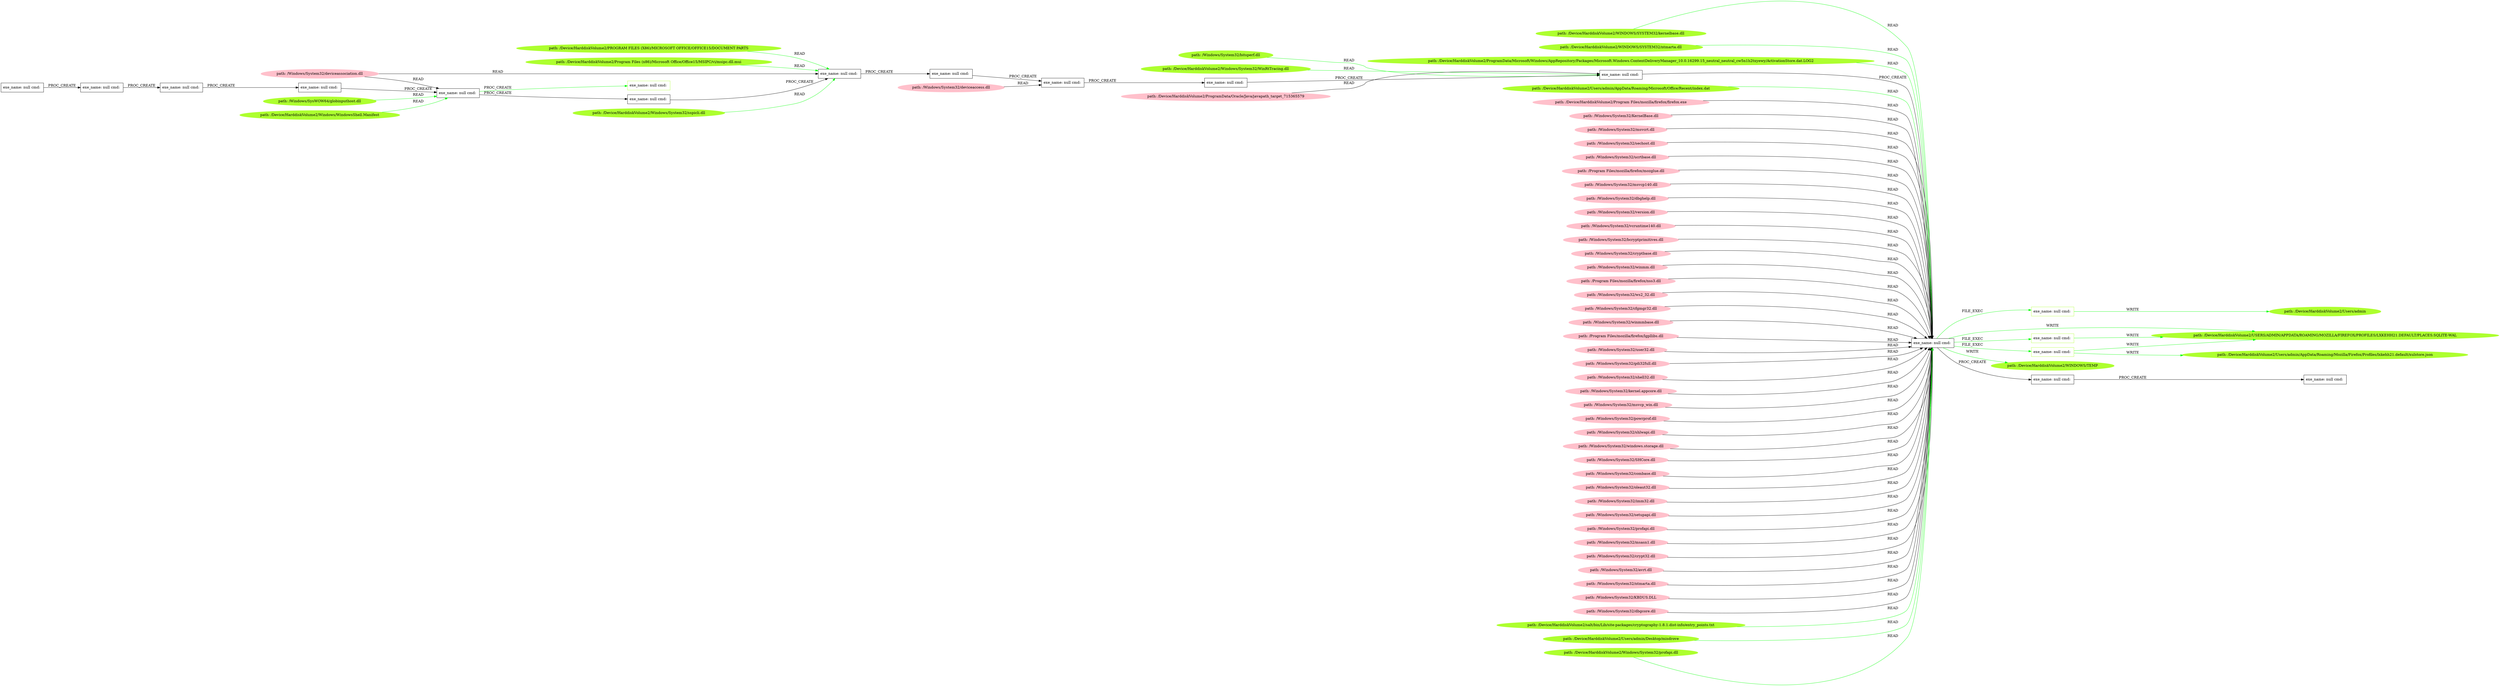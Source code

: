 digraph {
	rankdir=LR
	28 [label="exe_name: null cmd: " color=black shape=box style=solid]
	89 [label="exe_name: null cmd: " color=greenyellow shape=box style=solid]
	28 -> 89 [label=FILE_EXEC color=green]
	28 [label="exe_name: null cmd: " color=black shape=box style=solid]
	92 [label="exe_name: null cmd: " color=greenyellow shape=box style=solid]
	28 -> 92 [label=FILE_EXEC color=green]
	28 [label="exe_name: null cmd: " color=black shape=box style=solid]
	94 [label="exe_name: null cmd: " color=greenyellow shape=box style=solid]
	28 -> 94 [label=FILE_EXEC color=green]
	97 [label="path: /Device/HarddiskVolume2/WINDOWS/SYSTEM32/kernelbase.dll" color=greenyellow shape=oval style=filled]
	28 [label="exe_name: null cmd: " color=black shape=box style=solid]
	97 -> 28 [label=READ color=green]
	100 [label="path: /Device/HarddiskVolume2/WINDOWS/SYSTEM32/ntmarta.dll" color=greenyellow shape=oval style=filled]
	28 [label="exe_name: null cmd: " color=black shape=box style=solid]
	100 -> 28 [label=READ color=green]
	98 [label="path: /Device/HarddiskVolume2/ProgramData/Microsoft/Windows/AppRepository/Packages/Microsoft.Windows.ContentDeliveryManager_10.0.16299.15_neutral_neutral_cw5n1h2txyewy/ActivationStore.dat.LOG2" color=greenyellow shape=oval style=filled]
	28 [label="exe_name: null cmd: " color=black shape=box style=solid]
	98 -> 28 [label=READ color=green]
	86 [label="path: /Device/HarddiskVolume2/PROGRAM FILES (X86)/MICROSOFT OFFICE/OFFICE15/DOCUMENT PARTS" color=greenyellow shape=oval style=filled]
	26 [label="exe_name: null cmd: " color=black shape=box style=solid]
	86 -> 26 [label=READ color=green]
	84 [label="path: /Device/HarddiskVolume2/Program Files (x86)/Microsoft Office/Office15/MSIPC/vi/msipc.dll.mui" color=greenyellow shape=oval style=filled]
	26 [label="exe_name: null cmd: " color=black shape=box style=solid]
	84 -> 26 [label=READ color=green]
	87 [label="path: /Windows/System32/bitsperf.dll" color=greenyellow shape=oval style=filled]
	30 [label="exe_name: null cmd: " color=black shape=box style=solid]
	87 -> 30 [label=READ color=green]
	88 [label="path: /Device/HarddiskVolume2/Windows/System32/WinRtTracing.dll" color=greenyellow shape=oval style=filled]
	30 [label="exe_name: null cmd: " color=black shape=box style=solid]
	88 -> 30 [label=READ color=green]
	82 [label="path: /Windows/SysWOW64/globinputhost.dll" color=greenyellow shape=oval style=filled]
	45 [label="exe_name: null cmd: " color=black shape=box style=solid]
	82 -> 45 [label=READ color=green]
	89 [label="exe_name: null cmd: " color=greenyellow shape=box style=solid]
	90 [label="path: /Device/HarddiskVolume2/USERS/ADMIN/APPDATA/ROAMING/MOZILLA/FIREFOX/PROFILES/LXKEHH21.DEFAULT/PLACES.SQLITE-WAL" color=greenyellow shape=oval style=filled]
	89 -> 90 [label=WRITE color=green]
	28 [label="exe_name: null cmd: " color=black shape=box style=solid]
	102 [label="path: /Device/HarddiskVolume2/WINDOWS/TEMP" color=greenyellow shape=oval style=filled]
	28 -> 102 [label=WRITE color=green]
	81 [label="path: /Device/HarddiskVolume2/Windows/WindowsShell.Manifest" color=greenyellow shape=oval style=filled]
	45 [label="exe_name: null cmd: " color=black shape=box style=solid]
	81 -> 45 [label=READ color=green]
	99 [label="path: /Device/HarddiskVolume2/Users/admin/AppData/Roaming/Microsoft/Office/Recent/index.dat" color=greenyellow shape=oval style=filled]
	28 [label="exe_name: null cmd: " color=black shape=box style=solid]
	99 -> 28 [label=READ color=green]
	28 [label="exe_name: null cmd: " color=black shape=box style=solid]
	90 [label="path: /Device/HarddiskVolume2/USERS/ADMIN/APPDATA/ROAMING/MOZILLA/FIREFOX/PROFILES/LXKEHH21.DEFAULT/PLACES.SQLITE-WAL" color=greenyellow shape=oval style=filled]
	28 -> 90 [label=WRITE color=green]
	94 [label="exe_name: null cmd: " color=greenyellow shape=box style=solid]
	90 [label="path: /Device/HarddiskVolume2/USERS/ADMIN/APPDATA/ROAMING/MOZILLA/FIREFOX/PROFILES/LXKEHH21.DEFAULT/PLACES.SQLITE-WAL" color=greenyellow shape=oval style=filled]
	94 -> 90 [label=WRITE color=green]
	94 [label="exe_name: null cmd: " color=greenyellow shape=box style=solid]
	96 [label="path: /Device/HarddiskVolume2/Users/admin/AppData/Roaming/Mozilla/Firefox/Profiles/lxkehh21.default/xulstore.json" color=greenyellow shape=oval style=filled]
	94 -> 96 [label=WRITE color=green]
	58 [label="exe_name: null cmd: " color=black shape=box style=solid]
	57 [label="exe_name: null cmd: " color=black shape=box style=solid]
	58 -> 57 [label=PROC_CREATE color=black]
	59 [label="exe_name: null cmd: " color=black shape=box style=solid]
	58 [label="exe_name: null cmd: " color=black shape=box style=solid]
	59 -> 58 [label=PROC_CREATE color=black]
	57 [label="exe_name: null cmd: " color=black shape=box style=solid]
	46 [label="exe_name: null cmd: " color=black shape=box style=solid]
	57 -> 46 [label=PROC_CREATE color=black]
	46 [label="exe_name: null cmd: " color=black shape=box style=solid]
	45 [label="exe_name: null cmd: " color=black shape=box style=solid]
	46 -> 45 [label=PROC_CREATE color=black]
	76 [label="path: /Windows/System32/deviceassociation.dll" color=pink shape=oval style=filled]
	45 [label="exe_name: null cmd: " color=black shape=box style=solid]
	76 -> 45 [label=READ color=black]
	45 [label="exe_name: null cmd: " color=black shape=box style=solid]
	27 [label="exe_name: null cmd: " color=black shape=box style=solid]
	45 -> 27 [label=PROC_CREATE color=black]
	27 [label="exe_name: null cmd: " color=black shape=box style=solid]
	26 [label="exe_name: null cmd: " color=black shape=box style=solid]
	27 -> 26 [label=PROC_CREATE color=black]
	76 [label="path: /Windows/System32/deviceassociation.dll" color=pink shape=oval style=filled]
	26 [label="exe_name: null cmd: " color=black shape=box style=solid]
	76 -> 26 [label=READ color=black]
	26 [label="exe_name: null cmd: " color=black shape=box style=solid]
	9 [label="exe_name: null cmd: " color=black shape=box style=solid]
	26 -> 9 [label=PROC_CREATE color=black]
	9 [label="exe_name: null cmd: " color=black shape=box style=solid]
	8 [label="exe_name: null cmd: " color=black shape=box style=solid]
	9 -> 8 [label=PROC_CREATE color=black]
	73 [label="path: /Windows/System32/deviceaccess.dll" color=pink shape=oval style=filled]
	8 [label="exe_name: null cmd: " color=black shape=box style=solid]
	73 -> 8 [label=READ color=black]
	8 [label="exe_name: null cmd: " color=black shape=box style=solid]
	63 [label="exe_name: null cmd: " color=black shape=box style=solid]
	8 -> 63 [label=PROC_CREATE color=black]
	63 [label="exe_name: null cmd: " color=black shape=box style=solid]
	30 [label="exe_name: null cmd: " color=black shape=box style=solid]
	63 -> 30 [label=PROC_CREATE color=black]
	6 [label="path: /Device/HarddiskVolume2/ProgramData/Oracle/Java/javapath_target_715365579" color=pink shape=oval style=filled]
	30 [label="exe_name: null cmd: " color=black shape=box style=solid]
	6 -> 30 [label=READ color=black]
	30 [label="exe_name: null cmd: " color=black shape=box style=solid]
	28 [label="exe_name: null cmd: " color=black shape=box style=solid]
	30 -> 28 [label=PROC_CREATE color=black]
	20 [label="path: /Device/HarddiskVolume2/Program Files/mozilla/firefox/firefox.exe" color=pink shape=oval style=filled]
	28 [label="exe_name: null cmd: " color=black shape=box style=solid]
	20 -> 28 [label=READ color=black]
	24 [label="path: /Windows/System32/KernelBase.dll" color=pink shape=oval style=filled]
	28 [label="exe_name: null cmd: " color=black shape=box style=solid]
	24 -> 28 [label=READ color=black]
	14 [label="path: /Windows/System32/msvcrt.dll" color=pink shape=oval style=filled]
	28 [label="exe_name: null cmd: " color=black shape=box style=solid]
	14 -> 28 [label=READ color=black]
	4 [label="path: /Windows/System32/sechost.dll" color=pink shape=oval style=filled]
	28 [label="exe_name: null cmd: " color=black shape=box style=solid]
	4 -> 28 [label=READ color=black]
	60 [label="path: /Windows/System32/ucrtbase.dll" color=pink shape=oval style=filled]
	28 [label="exe_name: null cmd: " color=black shape=box style=solid]
	60 -> 28 [label=READ color=black]
	13 [label="path: /Program Files/mozilla/firefox/mozglue.dll" color=pink shape=oval style=filled]
	28 [label="exe_name: null cmd: " color=black shape=box style=solid]
	13 -> 28 [label=READ color=black]
	25 [label="path: /Windows/System32/msvcp140.dll" color=pink shape=oval style=filled]
	28 [label="exe_name: null cmd: " color=black shape=box style=solid]
	25 -> 28 [label=READ color=black]
	21 [label="path: /Windows/System32/dbghelp.dll" color=pink shape=oval style=filled]
	28 [label="exe_name: null cmd: " color=black shape=box style=solid]
	21 -> 28 [label=READ color=black]
	37 [label="path: /Windows/System32/version.dll" color=pink shape=oval style=filled]
	28 [label="exe_name: null cmd: " color=black shape=box style=solid]
	37 -> 28 [label=READ color=black]
	43 [label="path: /Windows/System32/vcruntime140.dll" color=pink shape=oval style=filled]
	28 [label="exe_name: null cmd: " color=black shape=box style=solid]
	43 -> 28 [label=READ color=black]
	19 [label="path: /Windows/System32/bcryptprimitives.dll" color=pink shape=oval style=filled]
	28 [label="exe_name: null cmd: " color=black shape=box style=solid]
	19 -> 28 [label=READ color=black]
	36 [label="path: /Windows/System32/cryptbase.dll" color=pink shape=oval style=filled]
	28 [label="exe_name: null cmd: " color=black shape=box style=solid]
	36 -> 28 [label=READ color=black]
	61 [label="path: /Windows/System32/winmm.dll" color=pink shape=oval style=filled]
	28 [label="exe_name: null cmd: " color=black shape=box style=solid]
	61 -> 28 [label=READ color=black]
	23 [label="path: /Program Files/mozilla/firefox/nss3.dll" color=pink shape=oval style=filled]
	28 [label="exe_name: null cmd: " color=black shape=box style=solid]
	23 -> 28 [label=READ color=black]
	42 [label="path: /Windows/System32/ws2_32.dll" color=pink shape=oval style=filled]
	28 [label="exe_name: null cmd: " color=black shape=box style=solid]
	42 -> 28 [label=READ color=black]
	15 [label="path: /Windows/System32/cfgmgr32.dll" color=pink shape=oval style=filled]
	28 [label="exe_name: null cmd: " color=black shape=box style=solid]
	15 -> 28 [label=READ color=black]
	70 [label="path: /Windows/System32/winmmbase.dll" color=pink shape=oval style=filled]
	28 [label="exe_name: null cmd: " color=black shape=box style=solid]
	70 -> 28 [label=READ color=black]
	62 [label="path: /Program Files/mozilla/firefox/lgpllibs.dll" color=pink shape=oval style=filled]
	28 [label="exe_name: null cmd: " color=black shape=box style=solid]
	62 -> 28 [label=READ color=black]
	5 [label="path: /Windows/System32/user32.dll" color=pink shape=oval style=filled]
	28 [label="exe_name: null cmd: " color=black shape=box style=solid]
	5 -> 28 [label=READ color=black]
	47 [label="path: /Windows/System32/gdi32full.dll" color=pink shape=oval style=filled]
	28 [label="exe_name: null cmd: " color=black shape=box style=solid]
	47 -> 28 [label=READ color=black]
	53 [label="path: /Windows/System32/shell32.dll" color=pink shape=oval style=filled]
	28 [label="exe_name: null cmd: " color=black shape=box style=solid]
	53 -> 28 [label=READ color=black]
	54 [label="path: /Windows/System32/kernel.appcore.dll" color=pink shape=oval style=filled]
	28 [label="exe_name: null cmd: " color=black shape=box style=solid]
	54 -> 28 [label=READ color=black]
	16 [label="path: /Windows/System32/msvcp_win.dll" color=pink shape=oval style=filled]
	28 [label="exe_name: null cmd: " color=black shape=box style=solid]
	16 -> 28 [label=READ color=black]
	17 [label="path: /Windows/System32/powrprof.dll" color=pink shape=oval style=filled]
	28 [label="exe_name: null cmd: " color=black shape=box style=solid]
	17 -> 28 [label=READ color=black]
	2 [label="path: /Windows/System32/shlwapi.dll" color=pink shape=oval style=filled]
	28 [label="exe_name: null cmd: " color=black shape=box style=solid]
	2 -> 28 [label=READ color=black]
	3 [label="path: /Windows/System32/windows.storage.dll" color=pink shape=oval style=filled]
	28 [label="exe_name: null cmd: " color=black shape=box style=solid]
	3 -> 28 [label=READ color=black]
	35 [label="path: /Windows/System32/SHCore.dll" color=pink shape=oval style=filled]
	28 [label="exe_name: null cmd: " color=black shape=box style=solid]
	35 -> 28 [label=READ color=black]
	39 [label="path: /Windows/System32/combase.dll" color=pink shape=oval style=filled]
	28 [label="exe_name: null cmd: " color=black shape=box style=solid]
	39 -> 28 [label=READ color=black]
	49 [label="path: /Windows/System32/oleaut32.dll" color=pink shape=oval style=filled]
	28 [label="exe_name: null cmd: " color=black shape=box style=solid]
	49 -> 28 [label=READ color=black]
	51 [label="path: /Windows/System32/imm32.dll" color=pink shape=oval style=filled]
	28 [label="exe_name: null cmd: " color=black shape=box style=solid]
	51 -> 28 [label=READ color=black]
	55 [label="path: /Windows/System32/setupapi.dll" color=pink shape=oval style=filled]
	28 [label="exe_name: null cmd: " color=black shape=box style=solid]
	55 -> 28 [label=READ color=black]
	12 [label="path: /Windows/System32/profapi.dll" color=pink shape=oval style=filled]
	28 [label="exe_name: null cmd: " color=black shape=box style=solid]
	12 -> 28 [label=READ color=black]
	56 [label="path: /Windows/System32/msasn1.dll" color=pink shape=oval style=filled]
	28 [label="exe_name: null cmd: " color=black shape=box style=solid]
	56 -> 28 [label=READ color=black]
	67 [label="path: /Windows/System32/crypt32.dll" color=pink shape=oval style=filled]
	28 [label="exe_name: null cmd: " color=black shape=box style=solid]
	67 -> 28 [label=READ color=black]
	38 [label="path: /Windows/System32/avrt.dll" color=pink shape=oval style=filled]
	28 [label="exe_name: null cmd: " color=black shape=box style=solid]
	38 -> 28 [label=READ color=black]
	68 [label="path: /Windows/System32/ntmarta.dll" color=pink shape=oval style=filled]
	28 [label="exe_name: null cmd: " color=black shape=box style=solid]
	68 -> 28 [label=READ color=black]
	50 [label="path: /Windows/System32/KBDUS.DLL" color=pink shape=oval style=filled]
	28 [label="exe_name: null cmd: " color=black shape=box style=solid]
	50 -> 28 [label=READ color=black]
	34 [label="path: /Windows/System32/dbgcore.dll" color=pink shape=oval style=filled]
	28 [label="exe_name: null cmd: " color=black shape=box style=solid]
	34 -> 28 [label=READ color=black]
	28 [label="exe_name: null cmd: " color=black shape=box style=solid]
	0 [label="exe_name: null cmd: " color=black shape=box style=solid]
	28 -> 0 [label=PROC_CREATE color=black]
	0 [label="exe_name: null cmd: " color=black shape=box style=solid]
	1 [label="exe_name: null cmd: " color=black shape=box style=solid]
	0 -> 1 [label=PROC_CREATE color=black]
	92 [label="exe_name: null cmd: " color=greenyellow shape=box style=solid]
	93 [label="path: /Device/HarddiskVolume2/Users/admin" color=greenyellow shape=oval style=filled]
	92 -> 93 [label=WRITE color=green]
	91 [label="path: /Device/HarddiskVolume2/salt/bin/Lib/site-packages/cryptography-1.8.1.dist-info/entry_points.txt" color=greenyellow shape=oval style=filled]
	28 [label="exe_name: null cmd: " color=black shape=box style=solid]
	91 -> 28 [label=READ color=green]
	101 [label="path: /Device/HarddiskVolume2/Users/admin/Desktop/misdrove" color=greenyellow shape=oval style=filled]
	28 [label="exe_name: null cmd: " color=black shape=box style=solid]
	101 -> 28 [label=READ color=green]
	103 [label="path: /Device/HarddiskVolume2/Windows/System32/profapi.dll" color=greenyellow shape=oval style=filled]
	28 [label="exe_name: null cmd: " color=black shape=box style=solid]
	103 -> 28 [label=READ color=green]
	45 [label="exe_name: null cmd: " color=black shape=box style=solid]
	83 [label="exe_name: null cmd: " color=greenyellow shape=box style=solid]
	45 -> 83 [label=PROC_CREATE color=green]
	85 [label="path: /Device/HarddiskVolume2/Windows/System32/sspicli.dll" color=greenyellow shape=oval style=filled]
	26 [label="exe_name: null cmd: " color=black shape=box style=solid]
	85 -> 26 [label=READ color=green]
}
